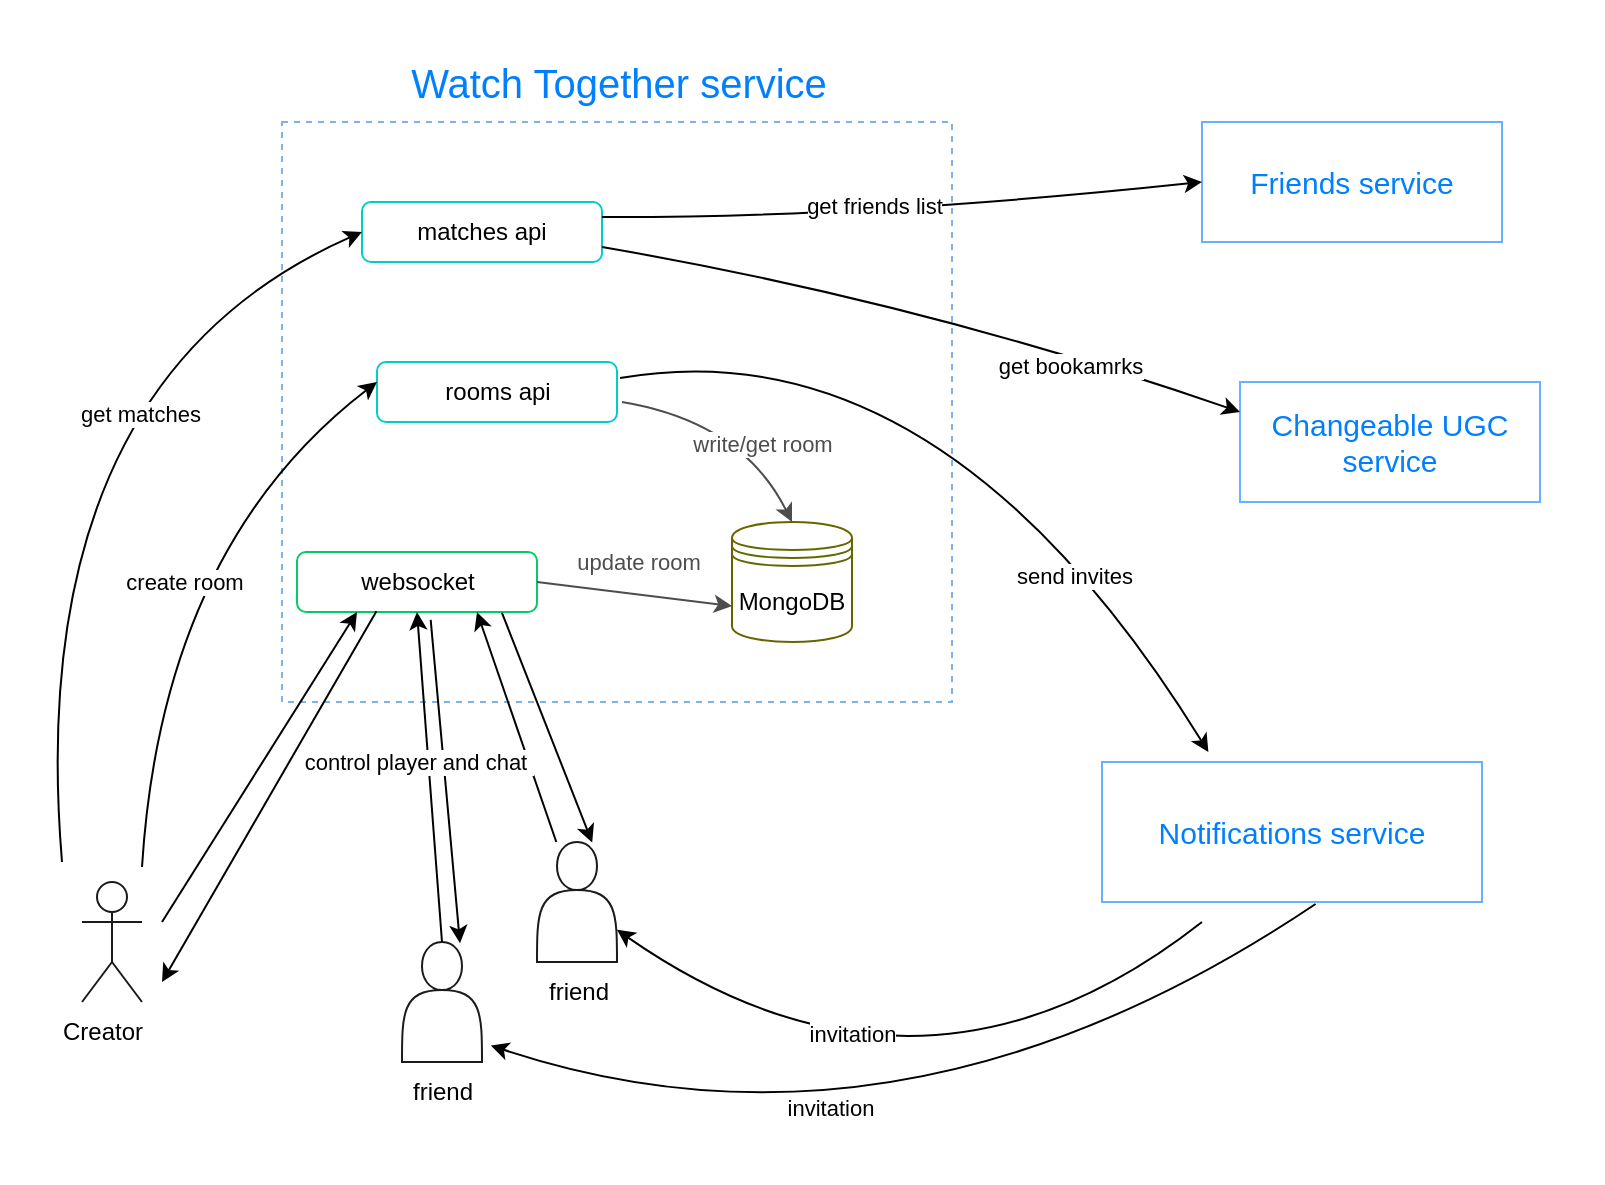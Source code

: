 <mxfile version="21.6.8" type="google">
  <diagram name="Страница — 1" id="sY2iR0W5hhZkjc2yTTeJ">
    <mxGraphModel grid="1" page="1" gridSize="10" guides="1" tooltips="1" connect="1" arrows="1" fold="1" pageScale="1" pageWidth="413" pageHeight="583" math="0" shadow="0">
      <root>
        <mxCell id="0" />
        <mxCell id="1" parent="0" />
        <mxCell id="v48ywbRgcgNwgZE6qsPC-1" value="" style="shape=umlActor;verticalLabelPosition=bottom;verticalAlign=top;html=1;outlineConnect=0;strokeColor=#1A1A1A;" vertex="1" parent="1">
          <mxGeometry x="40" y="440" width="30" height="60" as="geometry" />
        </mxCell>
        <mxCell id="v48ywbRgcgNwgZE6qsPC-7" value="" style="rounded=0;whiteSpace=wrap;html=1;dashed=1;opacity=50;strokeColor=#0066CC;" vertex="1" parent="1">
          <mxGeometry x="140" y="60" width="335" height="290" as="geometry" />
        </mxCell>
        <mxCell id="v48ywbRgcgNwgZE6qsPC-8" value="&lt;font color=&quot;#007fff&quot; style=&quot;font-size: 20px;&quot;&gt;Watch Together service&lt;/font&gt;" style="text;html=1;align=center;verticalAlign=middle;resizable=0;points=[];autosize=1;strokeColor=none;fillColor=none;" vertex="1" parent="1">
          <mxGeometry x="192.5" y="20" width="230" height="40" as="geometry" />
        </mxCell>
        <mxCell id="v48ywbRgcgNwgZE6qsPC-11" value="matches api" style="rounded=1;whiteSpace=wrap;html=1;strokeColor=#00CCCC;" vertex="1" parent="1">
          <mxGeometry x="180" y="100" width="120" height="30" as="geometry" />
        </mxCell>
        <mxCell id="v48ywbRgcgNwgZE6qsPC-12" value="rooms api" style="rounded=1;whiteSpace=wrap;html=1;strokeColor=#00CCCC;" vertex="1" parent="1">
          <mxGeometry x="187.5" y="180" width="120" height="30" as="geometry" />
        </mxCell>
        <mxCell id="v48ywbRgcgNwgZE6qsPC-13" value="websocket" style="rounded=1;whiteSpace=wrap;html=1;strokeColor=#00CC66;" vertex="1" parent="1">
          <mxGeometry x="147.5" y="275" width="120" height="30" as="geometry" />
        </mxCell>
        <mxCell id="v48ywbRgcgNwgZE6qsPC-14" value="MongoDB" style="shape=datastore;whiteSpace=wrap;html=1;strokeColor=#666600;" vertex="1" parent="1">
          <mxGeometry x="365" y="260" width="60" height="60" as="geometry" />
        </mxCell>
        <mxCell id="v48ywbRgcgNwgZE6qsPC-21" value="" style="shape=actor;whiteSpace=wrap;html=1;strokeColor=#1A1A1A;" vertex="1" parent="1">
          <mxGeometry x="267.5" y="420" width="40" height="60" as="geometry" />
        </mxCell>
        <mxCell id="v48ywbRgcgNwgZE6qsPC-29" value="&lt;font color=&quot;#007fff&quot; style=&quot;font-size: 15px;&quot;&gt;Notifications service&lt;/font&gt;" style="rounded=0;whiteSpace=wrap;html=1;strokeColor=#66B2FF;" vertex="1" parent="1">
          <mxGeometry x="550" y="380" width="190" height="70" as="geometry" />
        </mxCell>
        <mxCell id="v48ywbRgcgNwgZE6qsPC-30" value="&lt;font color=&quot;#007fff&quot; style=&quot;font-size: 15px;&quot;&gt;Friends service&lt;/font&gt;" style="rounded=0;whiteSpace=wrap;html=1;strokeColor=#66B2FF;" vertex="1" parent="1">
          <mxGeometry x="600" y="60" width="150" height="60" as="geometry" />
        </mxCell>
        <mxCell id="v48ywbRgcgNwgZE6qsPC-31" value="&lt;font color=&quot;#007fff&quot; style=&quot;font-size: 15px;&quot;&gt;Changeable UGC service&lt;/font&gt;" style="rounded=0;whiteSpace=wrap;html=1;strokeColor=#66B2FF;" vertex="1" parent="1">
          <mxGeometry x="619" y="190" width="150" height="60" as="geometry" />
        </mxCell>
        <mxCell id="v48ywbRgcgNwgZE6qsPC-33" value="" style="shape=actor;whiteSpace=wrap;html=1;strokeColor=#1C1C1C;" vertex="1" parent="1">
          <mxGeometry x="200" y="470" width="40" height="60" as="geometry" />
        </mxCell>
        <mxCell id="v48ywbRgcgNwgZE6qsPC-39" value="" style="curved=1;endArrow=classic;html=1;rounded=0;entryX=0;entryY=0.5;entryDx=0;entryDy=0;" edge="1" parent="1" target="v48ywbRgcgNwgZE6qsPC-11">
          <mxGeometry width="50" height="50" relative="1" as="geometry">
            <mxPoint x="30" y="430" as="sourcePoint" />
            <mxPoint x="140" y="390" as="targetPoint" />
            <Array as="points">
              <mxPoint x="10" y="190" />
            </Array>
          </mxGeometry>
        </mxCell>
        <mxCell id="v48ywbRgcgNwgZE6qsPC-45" value="get matches" style="edgeLabel;html=1;align=center;verticalAlign=middle;resizable=0;points=[];" vertex="1" connectable="0" parent="v48ywbRgcgNwgZE6qsPC-39">
          <mxGeometry x="0.357" y="-8" relative="1" as="geometry">
            <mxPoint x="11" y="28" as="offset" />
          </mxGeometry>
        </mxCell>
        <mxCell id="v48ywbRgcgNwgZE6qsPC-40" value="" style="curved=1;endArrow=classic;html=1;rounded=0;entryX=0;entryY=0.25;entryDx=0;entryDy=0;" edge="1" parent="1">
          <mxGeometry width="50" height="50" relative="1" as="geometry">
            <mxPoint x="70" y="432.5" as="sourcePoint" />
            <mxPoint x="187.5" y="190" as="targetPoint" />
            <Array as="points">
              <mxPoint x="80" y="272.5" />
            </Array>
          </mxGeometry>
        </mxCell>
        <mxCell id="v48ywbRgcgNwgZE6qsPC-46" value="create room" style="edgeLabel;html=1;align=center;verticalAlign=middle;resizable=0;points=[];" vertex="1" connectable="0" parent="v48ywbRgcgNwgZE6qsPC-40">
          <mxGeometry x="0.388" y="-14" relative="1" as="geometry">
            <mxPoint x="-34" y="34" as="offset" />
          </mxGeometry>
        </mxCell>
        <mxCell id="v48ywbRgcgNwgZE6qsPC-47" style="edgeStyle=orthogonalEdgeStyle;rounded=0;orthogonalLoop=1;jettySize=auto;html=1;exitX=0.5;exitY=1;exitDx=0;exitDy=0;" edge="1" parent="1" source="v48ywbRgcgNwgZE6qsPC-7" target="v48ywbRgcgNwgZE6qsPC-7">
          <mxGeometry relative="1" as="geometry" />
        </mxCell>
        <mxCell id="v48ywbRgcgNwgZE6qsPC-48" value="" style="curved=1;endArrow=classic;html=1;rounded=0;entryX=0.5;entryY=0;entryDx=0;entryDy=0;strokeColor=#4D4D4D;" edge="1" parent="1" target="v48ywbRgcgNwgZE6qsPC-14">
          <mxGeometry width="50" height="50" relative="1" as="geometry">
            <mxPoint x="310" y="200" as="sourcePoint" />
            <mxPoint x="360" y="150" as="targetPoint" />
            <Array as="points">
              <mxPoint x="370" y="210" />
            </Array>
          </mxGeometry>
        </mxCell>
        <mxCell id="v48ywbRgcgNwgZE6qsPC-49" value="&lt;font color=&quot;#4d4d4d&quot;&gt;write/get room&lt;/font&gt;" style="edgeLabel;html=1;align=center;verticalAlign=middle;resizable=0;points=[];" vertex="1" connectable="0" parent="v48ywbRgcgNwgZE6qsPC-48">
          <mxGeometry x="-0.225" y="-8" relative="1" as="geometry">
            <mxPoint x="27" y="5" as="offset" />
          </mxGeometry>
        </mxCell>
        <mxCell id="v48ywbRgcgNwgZE6qsPC-50" value="" style="curved=1;endArrow=classic;html=1;rounded=0;exitX=1;exitY=0.5;exitDx=0;exitDy=0;entryX=0;entryY=0.7;entryDx=0;entryDy=0;strokeColor=#4D4D4D;" edge="1" parent="1" source="v48ywbRgcgNwgZE6qsPC-13" target="v48ywbRgcgNwgZE6qsPC-14">
          <mxGeometry width="50" height="50" relative="1" as="geometry">
            <mxPoint x="280" y="300" as="sourcePoint" />
            <mxPoint x="330" y="250" as="targetPoint" />
          </mxGeometry>
        </mxCell>
        <mxCell id="v48ywbRgcgNwgZE6qsPC-51" value="&lt;font color=&quot;#4d4d4d&quot;&gt;update room&lt;/font&gt;" style="edgeLabel;html=1;align=center;verticalAlign=middle;resizable=0;points=[];" vertex="1" connectable="0" parent="v48ywbRgcgNwgZE6qsPC-50">
          <mxGeometry x="-0.145" relative="1" as="geometry">
            <mxPoint x="9" y="-15" as="offset" />
          </mxGeometry>
        </mxCell>
        <mxCell id="v48ywbRgcgNwgZE6qsPC-52" value="" style="curved=1;endArrow=classic;html=1;rounded=0;entryX=0.25;entryY=1;entryDx=0;entryDy=0;" edge="1" parent="1" target="v48ywbRgcgNwgZE6qsPC-13">
          <mxGeometry width="50" height="50" relative="1" as="geometry">
            <mxPoint x="80" y="460" as="sourcePoint" />
            <mxPoint x="330" y="340" as="targetPoint" />
          </mxGeometry>
        </mxCell>
        <mxCell id="v48ywbRgcgNwgZE6qsPC-53" value="" style="curved=1;endArrow=classic;html=1;rounded=0;exitX=0.5;exitY=0;exitDx=0;exitDy=0;entryX=0.5;entryY=1;entryDx=0;entryDy=0;" edge="1" parent="1" source="v48ywbRgcgNwgZE6qsPC-33" target="v48ywbRgcgNwgZE6qsPC-13">
          <mxGeometry width="50" height="50" relative="1" as="geometry">
            <mxPoint x="215" y="460" as="sourcePoint" />
            <mxPoint x="205.399" y="300" as="targetPoint" />
          </mxGeometry>
        </mxCell>
        <mxCell id="v48ywbRgcgNwgZE6qsPC-54" value="" style="curved=1;endArrow=classic;html=1;rounded=0;entryX=0.75;entryY=1;entryDx=0;entryDy=0;" edge="1" parent="1" source="v48ywbRgcgNwgZE6qsPC-21" target="v48ywbRgcgNwgZE6qsPC-13">
          <mxGeometry width="50" height="50" relative="1" as="geometry">
            <mxPoint x="230" y="490" as="sourcePoint" />
            <mxPoint x="221" y="315" as="targetPoint" />
          </mxGeometry>
        </mxCell>
        <mxCell id="v48ywbRgcgNwgZE6qsPC-56" value="" style="curved=1;endArrow=classic;html=1;rounded=0;entryX=0.69;entryY=0.004;entryDx=0;entryDy=0;entryPerimeter=0;exitX=0.854;exitY=1.014;exitDx=0;exitDy=0;exitPerimeter=0;" edge="1" parent="1" source="v48ywbRgcgNwgZE6qsPC-13" target="v48ywbRgcgNwgZE6qsPC-21">
          <mxGeometry width="50" height="50" relative="1" as="geometry">
            <mxPoint x="354.6" y="540" as="sourcePoint" />
            <mxPoint x="339.999" y="370" as="targetPoint" />
          </mxGeometry>
        </mxCell>
        <mxCell id="v48ywbRgcgNwgZE6qsPC-57" value="" style="curved=1;endArrow=classic;html=1;rounded=0;entryX=0.725;entryY=0.011;entryDx=0;entryDy=0;entryPerimeter=0;exitX=0.557;exitY=1.13;exitDx=0;exitDy=0;exitPerimeter=0;" edge="1" parent="1" source="v48ywbRgcgNwgZE6qsPC-13" target="v48ywbRgcgNwgZE6qsPC-33">
          <mxGeometry width="50" height="50" relative="1" as="geometry">
            <mxPoint x="210" y="290" as="sourcePoint" />
            <mxPoint x="305" y="430" as="targetPoint" />
          </mxGeometry>
        </mxCell>
        <mxCell id="v48ywbRgcgNwgZE6qsPC-58" value="" style="curved=1;endArrow=classic;html=1;rounded=0;exitX=0.331;exitY=0.986;exitDx=0;exitDy=0;exitPerimeter=0;" edge="1" parent="1" source="v48ywbRgcgNwgZE6qsPC-13">
          <mxGeometry width="50" height="50" relative="1" as="geometry">
            <mxPoint x="272" y="325" as="sourcePoint" />
            <mxPoint x="80" y="490" as="targetPoint" />
          </mxGeometry>
        </mxCell>
        <mxCell id="v48ywbRgcgNwgZE6qsPC-71" value="control player and chat&amp;nbsp;" style="edgeLabel;html=1;align=center;verticalAlign=middle;resizable=0;points=[];" vertex="1" connectable="0" parent="v48ywbRgcgNwgZE6qsPC-58">
          <mxGeometry x="-0.196" y="2" relative="1" as="geometry">
            <mxPoint x="62" as="offset" />
          </mxGeometry>
        </mxCell>
        <mxCell id="v48ywbRgcgNwgZE6qsPC-59" value="" style="curved=1;endArrow=classic;html=1;rounded=0;exitX=0.562;exitY=1.014;exitDx=0;exitDy=0;exitPerimeter=0;entryX=1.11;entryY=0.863;entryDx=0;entryDy=0;entryPerimeter=0;" edge="1" parent="1" source="v48ywbRgcgNwgZE6qsPC-29" target="v48ywbRgcgNwgZE6qsPC-33">
          <mxGeometry width="50" height="50" relative="1" as="geometry">
            <mxPoint x="440" y="520" as="sourcePoint" />
            <mxPoint x="260" y="530" as="targetPoint" />
            <Array as="points">
              <mxPoint x="450" y="590" />
            </Array>
          </mxGeometry>
        </mxCell>
        <mxCell id="v48ywbRgcgNwgZE6qsPC-62" value="invitation" style="edgeLabel;html=1;align=center;verticalAlign=middle;resizable=0;points=[];" vertex="1" connectable="0" parent="v48ywbRgcgNwgZE6qsPC-59">
          <mxGeometry x="0.267" y="-24" relative="1" as="geometry">
            <mxPoint as="offset" />
          </mxGeometry>
        </mxCell>
        <mxCell id="v48ywbRgcgNwgZE6qsPC-60" value="" style="curved=1;endArrow=classic;html=1;rounded=0;" edge="1" parent="1" target="v48ywbRgcgNwgZE6qsPC-21">
          <mxGeometry width="50" height="50" relative="1" as="geometry">
            <mxPoint x="600" y="460" as="sourcePoint" />
            <mxPoint x="254" y="532" as="targetPoint" />
            <Array as="points">
              <mxPoint x="460" y="570" />
            </Array>
          </mxGeometry>
        </mxCell>
        <mxCell id="v48ywbRgcgNwgZE6qsPC-61" value="invitation" style="edgeLabel;html=1;align=center;verticalAlign=middle;resizable=0;points=[];" vertex="1" connectable="0" parent="v48ywbRgcgNwgZE6qsPC-60">
          <mxGeometry x="0.1" y="-39" relative="1" as="geometry">
            <mxPoint x="-39" y="-10" as="offset" />
          </mxGeometry>
        </mxCell>
        <mxCell id="v48ywbRgcgNwgZE6qsPC-63" value="" style="curved=1;endArrow=classic;html=1;rounded=0;exitX=1;exitY=0.75;exitDx=0;exitDy=0;entryX=0;entryY=0.25;entryDx=0;entryDy=0;" edge="1" parent="1" source="v48ywbRgcgNwgZE6qsPC-11" target="v48ywbRgcgNwgZE6qsPC-31">
          <mxGeometry width="50" height="50" relative="1" as="geometry">
            <mxPoint x="260" y="315" as="sourcePoint" />
            <mxPoint x="560" y="380" as="targetPoint" />
            <Array as="points">
              <mxPoint x="460" y="150" />
            </Array>
          </mxGeometry>
        </mxCell>
        <mxCell id="v48ywbRgcgNwgZE6qsPC-64" value="get bookamrks" style="edgeLabel;html=1;align=center;verticalAlign=middle;resizable=0;points=[];" vertex="1" connectable="0" parent="v48ywbRgcgNwgZE6qsPC-63">
          <mxGeometry x="0.47" y="-11" relative="1" as="geometry">
            <mxPoint x="1" y="-5" as="offset" />
          </mxGeometry>
        </mxCell>
        <mxCell id="v48ywbRgcgNwgZE6qsPC-65" value="" style="curved=1;endArrow=classic;html=1;rounded=0;exitX=0.927;exitY=-0.06;exitDx=0;exitDy=0;entryX=0.28;entryY=-0.071;entryDx=0;entryDy=0;exitPerimeter=0;entryPerimeter=0;" edge="1" parent="1" target="v48ywbRgcgNwgZE6qsPC-29">
          <mxGeometry width="50" height="50" relative="1" as="geometry">
            <mxPoint x="309" y="188" as="sourcePoint" />
            <mxPoint x="578" y="400" as="targetPoint" />
            <Array as="points">
              <mxPoint x="470" y="160" />
            </Array>
          </mxGeometry>
        </mxCell>
        <mxCell id="v48ywbRgcgNwgZE6qsPC-66" value="send invites" style="edgeLabel;html=1;align=center;verticalAlign=middle;resizable=0;points=[];" vertex="1" connectable="0" parent="v48ywbRgcgNwgZE6qsPC-65">
          <mxGeometry x="0.47" y="-11" relative="1" as="geometry">
            <mxPoint as="offset" />
          </mxGeometry>
        </mxCell>
        <mxCell id="v48ywbRgcgNwgZE6qsPC-67" value="" style="curved=1;endArrow=classic;html=1;rounded=0;entryX=0;entryY=0.5;entryDx=0;entryDy=0;exitX=1;exitY=0.25;exitDx=0;exitDy=0;" edge="1" parent="1" source="v48ywbRgcgNwgZE6qsPC-11" target="v48ywbRgcgNwgZE6qsPC-30">
          <mxGeometry width="50" height="50" relative="1" as="geometry">
            <mxPoint x="310" y="120" as="sourcePoint" />
            <mxPoint x="610" y="215" as="targetPoint" />
            <Array as="points">
              <mxPoint x="430" y="108" />
            </Array>
          </mxGeometry>
        </mxCell>
        <mxCell id="v48ywbRgcgNwgZE6qsPC-69" value="get friends list" style="edgeLabel;html=1;align=center;verticalAlign=middle;resizable=0;points=[];" vertex="1" connectable="0" parent="v48ywbRgcgNwgZE6qsPC-67">
          <mxGeometry x="0.134" y="2" relative="1" as="geometry">
            <mxPoint x="-34" as="offset" />
          </mxGeometry>
        </mxCell>
        <mxCell id="v48ywbRgcgNwgZE6qsPC-73" value="Creator" style="text;html=1;align=center;verticalAlign=middle;resizable=0;points=[];autosize=1;strokeColor=none;fillColor=none;" vertex="1" parent="1">
          <mxGeometry x="20" y="500" width="60" height="30" as="geometry" />
        </mxCell>
        <mxCell id="v48ywbRgcgNwgZE6qsPC-74" value="friend" style="text;html=1;align=center;verticalAlign=middle;resizable=0;points=[];autosize=1;strokeColor=none;fillColor=none;" vertex="1" parent="1">
          <mxGeometry x="195" y="530" width="50" height="30" as="geometry" />
        </mxCell>
        <mxCell id="v48ywbRgcgNwgZE6qsPC-75" value="friend" style="text;html=1;align=center;verticalAlign=middle;resizable=0;points=[];autosize=1;strokeColor=none;fillColor=none;" vertex="1" parent="1">
          <mxGeometry x="262.5" y="480" width="50" height="30" as="geometry" />
        </mxCell>
        <mxCell id="WIZFsd875ewmiDLUWpDk-2" value="" style="rounded=0;whiteSpace=wrap;html=1;opacity=0;" vertex="1" parent="1">
          <mxGeometry width="800" height="590" as="geometry" />
        </mxCell>
      </root>
    </mxGraphModel>
  </diagram>
</mxfile>
